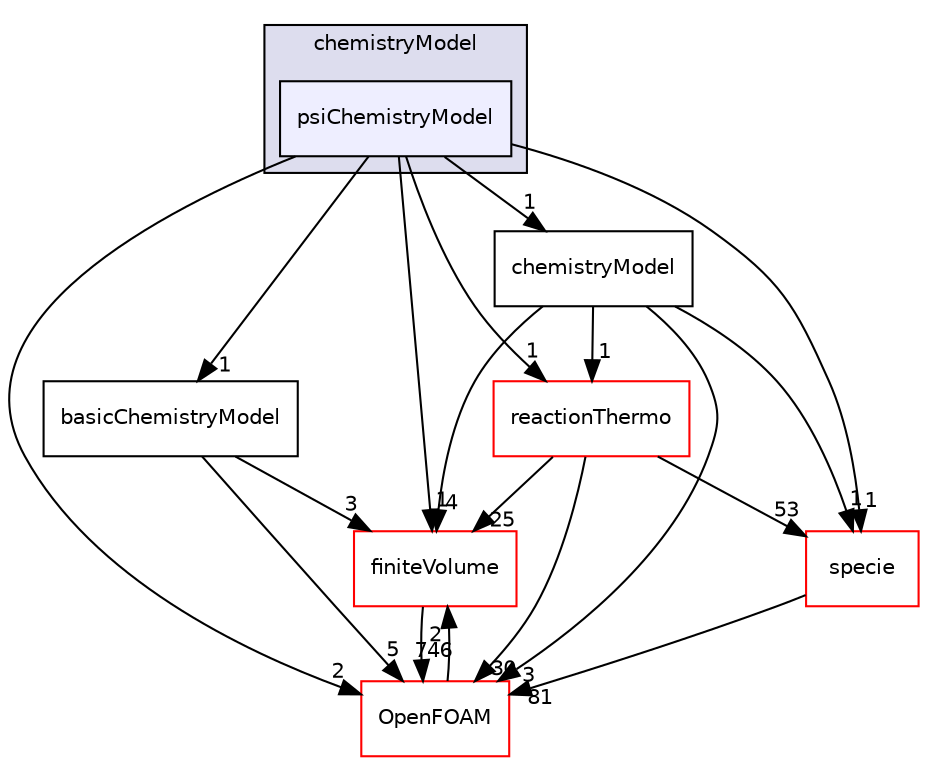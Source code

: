 digraph "src/thermophysicalModels/chemistryModel/chemistryModel/psiChemistryModel" {
  bgcolor=transparent;
  compound=true
  node [ fontsize="10", fontname="Helvetica"];
  edge [ labelfontsize="10", labelfontname="Helvetica"];
  subgraph clusterdir_c571401ccb489c71ff21e08e929f4e25 {
    graph [ bgcolor="#ddddee", pencolor="black", label="chemistryModel" fontname="Helvetica", fontsize="10", URL="dir_c571401ccb489c71ff21e08e929f4e25.html"]
  dir_cbb985a791c5c7cc6235e3165a2444bc [shape=box, label="psiChemistryModel", style="filled", fillcolor="#eeeeff", pencolor="black", URL="dir_cbb985a791c5c7cc6235e3165a2444bc.html"];
  }
  dir_77d280331ce6d5e9a87ac210cb21f492 [shape=box label="basicChemistryModel" URL="dir_77d280331ce6d5e9a87ac210cb21f492.html"];
  dir_9bd15774b555cf7259a6fa18f99fe99b [shape=box label="finiteVolume" color="red" URL="dir_9bd15774b555cf7259a6fa18f99fe99b.html"];
  dir_5c4bf53b114f4c9237cd4ef0431fc9bd [shape=box label="specie" color="red" URL="dir_5c4bf53b114f4c9237cd4ef0431fc9bd.html"];
  dir_c5473ff19b20e6ec4dfe5c310b3778a8 [shape=box label="OpenFOAM" color="red" URL="dir_c5473ff19b20e6ec4dfe5c310b3778a8.html"];
  dir_87c7a4a86ffb283740ec390ea55551cb [shape=box label="reactionThermo" color="red" URL="dir_87c7a4a86ffb283740ec390ea55551cb.html"];
  dir_a70b43a3e315c5bfbbfe2903a5c44c10 [shape=box label="chemistryModel" URL="dir_a70b43a3e315c5bfbbfe2903a5c44c10.html"];
  dir_9bd15774b555cf7259a6fa18f99fe99b->dir_c5473ff19b20e6ec4dfe5c310b3778a8 [headlabel="746", labeldistance=1.5 headhref="dir_000898_001898.html"];
  dir_77d280331ce6d5e9a87ac210cb21f492->dir_9bd15774b555cf7259a6fa18f99fe99b [headlabel="3", labeldistance=1.5 headhref="dir_002796_000898.html"];
  dir_77d280331ce6d5e9a87ac210cb21f492->dir_c5473ff19b20e6ec4dfe5c310b3778a8 [headlabel="5", labeldistance=1.5 headhref="dir_002796_001898.html"];
  dir_5c4bf53b114f4c9237cd4ef0431fc9bd->dir_c5473ff19b20e6ec4dfe5c310b3778a8 [headlabel="81", labeldistance=1.5 headhref="dir_001243_001898.html"];
  dir_cbb985a791c5c7cc6235e3165a2444bc->dir_77d280331ce6d5e9a87ac210cb21f492 [headlabel="1", labeldistance=1.5 headhref="dir_002798_002796.html"];
  dir_cbb985a791c5c7cc6235e3165a2444bc->dir_9bd15774b555cf7259a6fa18f99fe99b [headlabel="1", labeldistance=1.5 headhref="dir_002798_000898.html"];
  dir_cbb985a791c5c7cc6235e3165a2444bc->dir_5c4bf53b114f4c9237cd4ef0431fc9bd [headlabel="1", labeldistance=1.5 headhref="dir_002798_001243.html"];
  dir_cbb985a791c5c7cc6235e3165a2444bc->dir_c5473ff19b20e6ec4dfe5c310b3778a8 [headlabel="2", labeldistance=1.5 headhref="dir_002798_001898.html"];
  dir_cbb985a791c5c7cc6235e3165a2444bc->dir_87c7a4a86ffb283740ec390ea55551cb [headlabel="1", labeldistance=1.5 headhref="dir_002798_002887.html"];
  dir_cbb985a791c5c7cc6235e3165a2444bc->dir_a70b43a3e315c5bfbbfe2903a5c44c10 [headlabel="1", labeldistance=1.5 headhref="dir_002798_002797.html"];
  dir_c5473ff19b20e6ec4dfe5c310b3778a8->dir_9bd15774b555cf7259a6fa18f99fe99b [headlabel="2", labeldistance=1.5 headhref="dir_001898_000898.html"];
  dir_87c7a4a86ffb283740ec390ea55551cb->dir_9bd15774b555cf7259a6fa18f99fe99b [headlabel="25", labeldistance=1.5 headhref="dir_002887_000898.html"];
  dir_87c7a4a86ffb283740ec390ea55551cb->dir_5c4bf53b114f4c9237cd4ef0431fc9bd [headlabel="53", labeldistance=1.5 headhref="dir_002887_001243.html"];
  dir_87c7a4a86ffb283740ec390ea55551cb->dir_c5473ff19b20e6ec4dfe5c310b3778a8 [headlabel="30", labeldistance=1.5 headhref="dir_002887_001898.html"];
  dir_a70b43a3e315c5bfbbfe2903a5c44c10->dir_9bd15774b555cf7259a6fa18f99fe99b [headlabel="4", labeldistance=1.5 headhref="dir_002797_000898.html"];
  dir_a70b43a3e315c5bfbbfe2903a5c44c10->dir_5c4bf53b114f4c9237cd4ef0431fc9bd [headlabel="1", labeldistance=1.5 headhref="dir_002797_001243.html"];
  dir_a70b43a3e315c5bfbbfe2903a5c44c10->dir_c5473ff19b20e6ec4dfe5c310b3778a8 [headlabel="3", labeldistance=1.5 headhref="dir_002797_001898.html"];
  dir_a70b43a3e315c5bfbbfe2903a5c44c10->dir_87c7a4a86ffb283740ec390ea55551cb [headlabel="1", labeldistance=1.5 headhref="dir_002797_002887.html"];
}
